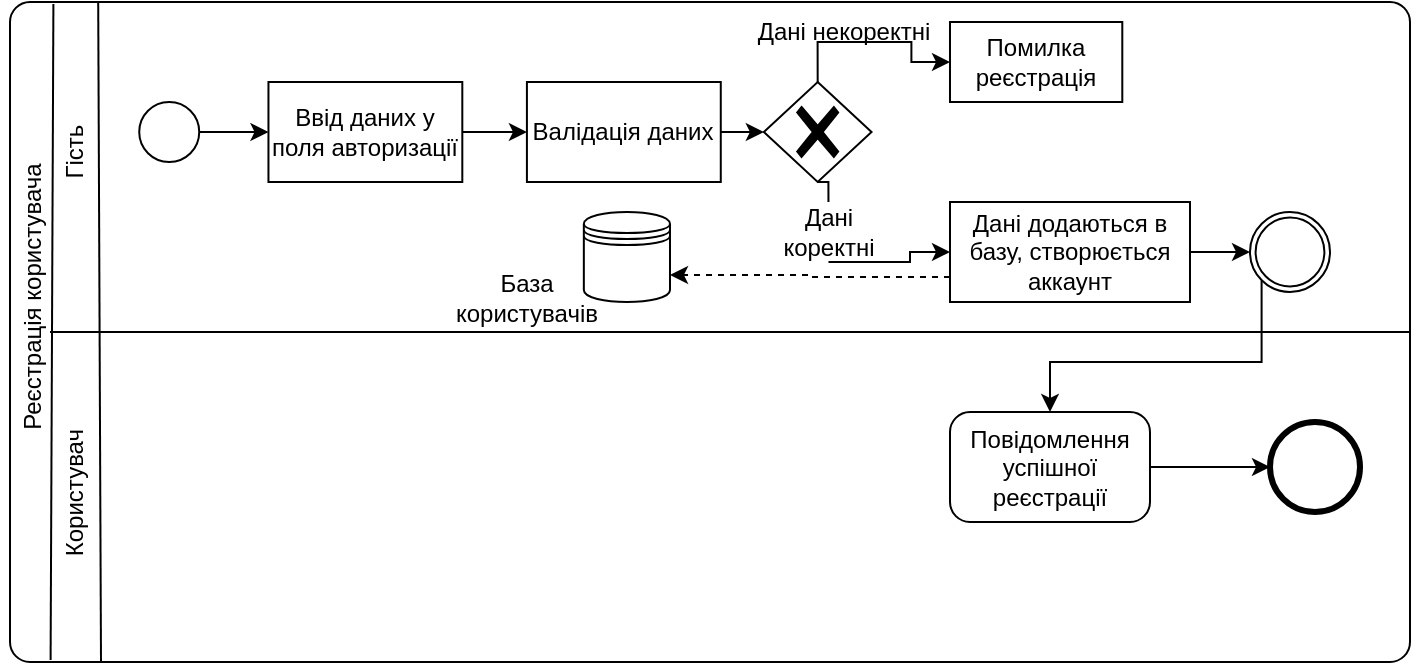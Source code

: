 <mxfile version="22.1.11" type="device" pages="3">
  <diagram name="Page-1" id="S56WxGhiGdIUGCQcNp3Z">
    <mxGraphModel dx="774" dy="804" grid="1" gridSize="10" guides="1" tooltips="1" connect="1" arrows="1" fold="1" page="1" pageScale="1" pageWidth="827" pageHeight="1169" math="0" shadow="0">
      <root>
        <mxCell id="0" />
        <mxCell id="1" parent="0" />
        <mxCell id="W1zQzKaQB57yyZmJHlVI-1" value="" style="points=[[0.25,0,0],[0.5,0,0],[0.75,0,0],[1,0.25,0],[1,0.5,0],[1,0.75,0],[0.75,1,0],[0.5,1,0],[0.25,1,0],[0,0.75,0],[0,0.5,0],[0,0.25,0]];shape=mxgraph.bpmn.task;whiteSpace=wrap;rectStyle=rounded;size=10;html=1;container=1;expand=0;collapsible=0;taskMarker=abstract;" vertex="1" parent="1">
          <mxGeometry x="50" y="70" width="700" height="330" as="geometry" />
        </mxCell>
        <mxCell id="W1zQzKaQB57yyZmJHlVI-5" value="Гість" style="text;html=1;strokeColor=none;fillColor=none;align=center;verticalAlign=middle;whiteSpace=wrap;rounded=0;rotation=-90;" vertex="1" parent="W1zQzKaQB57yyZmJHlVI-1">
          <mxGeometry y="60" width="64.615" height="30" as="geometry" />
        </mxCell>
        <mxCell id="W1zQzKaQB57yyZmJHlVI-6" value="Реєстрація користувача" style="text;html=1;strokeColor=none;fillColor=none;align=center;verticalAlign=middle;whiteSpace=wrap;rounded=0;rotation=-90;" vertex="1" parent="W1zQzKaQB57yyZmJHlVI-1">
          <mxGeometry x="-121.154" y="132.5" width="263.846" height="30" as="geometry" />
        </mxCell>
        <mxCell id="W1zQzKaQB57yyZmJHlVI-7" value="Користувач" style="text;html=1;strokeColor=none;fillColor=none;align=center;verticalAlign=middle;whiteSpace=wrap;rounded=0;rotation=-90;" vertex="1" parent="W1zQzKaQB57yyZmJHlVI-1">
          <mxGeometry x="-10.769" y="230" width="86.154" height="30" as="geometry" />
        </mxCell>
        <mxCell id="W1zQzKaQB57yyZmJHlVI-8" value="" style="points=[[0.145,0.145,0],[0.5,0,0],[0.855,0.145,0],[1,0.5,0],[0.855,0.855,0],[0.5,1,0],[0.145,0.855,0],[0,0.5,0]];shape=mxgraph.bpmn.event;html=1;verticalLabelPosition=bottom;labelBackgroundColor=#ffffff;verticalAlign=top;align=center;perimeter=ellipsePerimeter;outlineConnect=0;aspect=fixed;outline=standard;symbol=general;" vertex="1" parent="W1zQzKaQB57yyZmJHlVI-1">
          <mxGeometry x="64.615" y="50" width="30" height="30" as="geometry" />
        </mxCell>
        <mxCell id="W1zQzKaQB57yyZmJHlVI-12" style="edgeStyle=orthogonalEdgeStyle;rounded=0;orthogonalLoop=1;jettySize=auto;html=1;exitX=1;exitY=0.5;exitDx=0;exitDy=0;entryX=0;entryY=0.5;entryDx=0;entryDy=0;" edge="1" parent="W1zQzKaQB57yyZmJHlVI-1" source="W1zQzKaQB57yyZmJHlVI-9" target="W1zQzKaQB57yyZmJHlVI-11">
          <mxGeometry relative="1" as="geometry" />
        </mxCell>
        <mxCell id="W1zQzKaQB57yyZmJHlVI-9" value="Ввід даних у поля авторизації" style="rounded=0;whiteSpace=wrap;html=1;" vertex="1" parent="W1zQzKaQB57yyZmJHlVI-1">
          <mxGeometry x="129.231" y="40" width="96.923" height="50" as="geometry" />
        </mxCell>
        <mxCell id="W1zQzKaQB57yyZmJHlVI-10" value="" style="endArrow=classic;html=1;rounded=0;exitX=1;exitY=0.5;exitDx=0;exitDy=0;exitPerimeter=0;entryX=0;entryY=0.5;entryDx=0;entryDy=0;" edge="1" parent="W1zQzKaQB57yyZmJHlVI-1" source="W1zQzKaQB57yyZmJHlVI-8" target="W1zQzKaQB57yyZmJHlVI-9">
          <mxGeometry width="50" height="50" relative="1" as="geometry">
            <mxPoint x="333.846" y="250" as="sourcePoint" />
            <mxPoint x="387.692" y="200" as="targetPoint" />
          </mxGeometry>
        </mxCell>
        <mxCell id="W1zQzKaQB57yyZmJHlVI-11" value="Валідація даних" style="rounded=0;whiteSpace=wrap;html=1;" vertex="1" parent="W1zQzKaQB57yyZmJHlVI-1">
          <mxGeometry x="258.462" y="40" width="96.923" height="50" as="geometry" />
        </mxCell>
        <mxCell id="W1zQzKaQB57yyZmJHlVI-16" style="edgeStyle=orthogonalEdgeStyle;rounded=0;orthogonalLoop=1;jettySize=auto;html=1;exitX=0.5;exitY=0;exitDx=0;exitDy=0;exitPerimeter=0;entryX=0;entryY=0.5;entryDx=0;entryDy=0;" edge="1" parent="W1zQzKaQB57yyZmJHlVI-1" source="W1zQzKaQB57yyZmJHlVI-13" target="W1zQzKaQB57yyZmJHlVI-15">
          <mxGeometry relative="1" as="geometry" />
        </mxCell>
        <mxCell id="W1zQzKaQB57yyZmJHlVI-23" style="edgeStyle=orthogonalEdgeStyle;rounded=0;orthogonalLoop=1;jettySize=auto;html=1;exitX=0.5;exitY=1;exitDx=0;exitDy=0;exitPerimeter=0;entryX=0.5;entryY=0;entryDx=0;entryDy=0;endArrow=none;endFill=0;" edge="1" parent="W1zQzKaQB57yyZmJHlVI-1" source="W1zQzKaQB57yyZmJHlVI-13" target="W1zQzKaQB57yyZmJHlVI-20">
          <mxGeometry relative="1" as="geometry" />
        </mxCell>
        <mxCell id="W1zQzKaQB57yyZmJHlVI-13" value="" style="points=[[0.25,0.25,0],[0.5,0,0],[0.75,0.25,0],[1,0.5,0],[0.75,0.75,0],[0.5,1,0],[0.25,0.75,0],[0,0.5,0]];shape=mxgraph.bpmn.gateway2;html=1;verticalLabelPosition=bottom;labelBackgroundColor=#ffffff;verticalAlign=top;align=center;perimeter=rhombusPerimeter;outlineConnect=0;outline=none;symbol=none;gwType=exclusive;" vertex="1" parent="W1zQzKaQB57yyZmJHlVI-1">
          <mxGeometry x="376.923" y="40" width="53.846" height="50" as="geometry" />
        </mxCell>
        <mxCell id="W1zQzKaQB57yyZmJHlVI-14" style="edgeStyle=orthogonalEdgeStyle;rounded=0;orthogonalLoop=1;jettySize=auto;html=1;exitX=1;exitY=0.5;exitDx=0;exitDy=0;entryX=0;entryY=0.5;entryDx=0;entryDy=0;entryPerimeter=0;" edge="1" parent="W1zQzKaQB57yyZmJHlVI-1" source="W1zQzKaQB57yyZmJHlVI-11" target="W1zQzKaQB57yyZmJHlVI-13">
          <mxGeometry relative="1" as="geometry" />
        </mxCell>
        <mxCell id="W1zQzKaQB57yyZmJHlVI-15" value="Помилка реєстрація" style="rounded=0;whiteSpace=wrap;html=1;" vertex="1" parent="W1zQzKaQB57yyZmJHlVI-1">
          <mxGeometry x="469.995" y="10" width="86.154" height="40" as="geometry" />
        </mxCell>
        <mxCell id="W1zQzKaQB57yyZmJHlVI-33" style="edgeStyle=orthogonalEdgeStyle;rounded=0;orthogonalLoop=1;jettySize=auto;html=1;exitX=0;exitY=0.75;exitDx=0;exitDy=0;entryX=1;entryY=0.7;entryDx=0;entryDy=0;dashed=1;" edge="1" parent="W1zQzKaQB57yyZmJHlVI-1" source="W1zQzKaQB57yyZmJHlVI-17" target="W1zQzKaQB57yyZmJHlVI-31">
          <mxGeometry relative="1" as="geometry" />
        </mxCell>
        <mxCell id="W1zQzKaQB57yyZmJHlVI-17" value="Дані додаються в базу, створюється аккаунт" style="rounded=0;whiteSpace=wrap;html=1;" vertex="1" parent="W1zQzKaQB57yyZmJHlVI-1">
          <mxGeometry x="470" y="100" width="120" height="50" as="geometry" />
        </mxCell>
        <mxCell id="W1zQzKaQB57yyZmJHlVI-18" value="Дані некоректні" style="text;html=1;strokeColor=none;fillColor=none;align=center;verticalAlign=middle;whiteSpace=wrap;rounded=0;" vertex="1" parent="W1zQzKaQB57yyZmJHlVI-1">
          <mxGeometry x="344.615" width="144.308" height="30" as="geometry" />
        </mxCell>
        <mxCell id="W1zQzKaQB57yyZmJHlVI-20" value="Дані коректні" style="text;html=1;strokeColor=none;fillColor=none;align=center;verticalAlign=middle;whiteSpace=wrap;rounded=0;" vertex="1" parent="W1zQzKaQB57yyZmJHlVI-1">
          <mxGeometry x="376.923" y="100" width="64.615" height="30" as="geometry" />
        </mxCell>
        <mxCell id="W1zQzKaQB57yyZmJHlVI-19" style="edgeStyle=orthogonalEdgeStyle;rounded=0;orthogonalLoop=1;jettySize=auto;html=1;exitX=0.5;exitY=1;exitDx=0;exitDy=0;exitPerimeter=0;entryX=0;entryY=0.5;entryDx=0;entryDy=0;" edge="1" parent="W1zQzKaQB57yyZmJHlVI-1" source="W1zQzKaQB57yyZmJHlVI-20" target="W1zQzKaQB57yyZmJHlVI-17">
          <mxGeometry relative="1" as="geometry">
            <Array as="points">
              <mxPoint x="450" y="130" />
              <mxPoint x="450" y="125" />
            </Array>
          </mxGeometry>
        </mxCell>
        <mxCell id="W1zQzKaQB57yyZmJHlVI-28" style="edgeStyle=orthogonalEdgeStyle;rounded=0;orthogonalLoop=1;jettySize=auto;html=1;exitX=0.145;exitY=0.855;exitDx=0;exitDy=0;exitPerimeter=0;" edge="1" parent="W1zQzKaQB57yyZmJHlVI-1" source="W1zQzKaQB57yyZmJHlVI-25" target="W1zQzKaQB57yyZmJHlVI-27">
          <mxGeometry relative="1" as="geometry">
            <Array as="points">
              <mxPoint x="626" y="180" />
              <mxPoint x="520" y="180" />
            </Array>
          </mxGeometry>
        </mxCell>
        <mxCell id="W1zQzKaQB57yyZmJHlVI-25" value="" style="points=[[0.145,0.145,0],[0.5,0,0],[0.855,0.145,0],[1,0.5,0],[0.855,0.855,0],[0.5,1,0],[0.145,0.855,0],[0,0.5,0]];shape=mxgraph.bpmn.event;html=1;verticalLabelPosition=bottom;labelBackgroundColor=#ffffff;verticalAlign=top;align=center;perimeter=ellipsePerimeter;outlineConnect=0;aspect=fixed;outline=throwing;symbol=general;" vertex="1" parent="W1zQzKaQB57yyZmJHlVI-1">
          <mxGeometry x="620" y="105" width="40" height="40" as="geometry" />
        </mxCell>
        <mxCell id="W1zQzKaQB57yyZmJHlVI-26" style="edgeStyle=orthogonalEdgeStyle;rounded=0;orthogonalLoop=1;jettySize=auto;html=1;exitX=1;exitY=0.5;exitDx=0;exitDy=0;entryX=0;entryY=0.5;entryDx=0;entryDy=0;entryPerimeter=0;" edge="1" parent="W1zQzKaQB57yyZmJHlVI-1" source="W1zQzKaQB57yyZmJHlVI-17" target="W1zQzKaQB57yyZmJHlVI-25">
          <mxGeometry relative="1" as="geometry" />
        </mxCell>
        <mxCell id="W1zQzKaQB57yyZmJHlVI-27" value="Повідомлення успішної реєстрації" style="points=[[0.25,0,0],[0.5,0,0],[0.75,0,0],[1,0.25,0],[1,0.5,0],[1,0.75,0],[0.75,1,0],[0.5,1,0],[0.25,1,0],[0,0.75,0],[0,0.5,0],[0,0.25,0]];shape=mxgraph.bpmn.task;whiteSpace=wrap;rectStyle=rounded;size=10;html=1;container=1;expand=0;collapsible=0;taskMarker=abstract;" vertex="1" parent="W1zQzKaQB57yyZmJHlVI-1">
          <mxGeometry x="470" y="205" width="100" height="55" as="geometry" />
        </mxCell>
        <mxCell id="W1zQzKaQB57yyZmJHlVI-29" value="" style="points=[[0.145,0.145,0],[0.5,0,0],[0.855,0.145,0],[1,0.5,0],[0.855,0.855,0],[0.5,1,0],[0.145,0.855,0],[0,0.5,0]];shape=mxgraph.bpmn.event;html=1;verticalLabelPosition=bottom;labelBackgroundColor=#ffffff;verticalAlign=top;align=center;perimeter=ellipsePerimeter;outlineConnect=0;aspect=fixed;outline=end;symbol=terminate2;" vertex="1" parent="W1zQzKaQB57yyZmJHlVI-1">
          <mxGeometry x="630" y="210" width="45" height="45" as="geometry" />
        </mxCell>
        <mxCell id="W1zQzKaQB57yyZmJHlVI-30" style="edgeStyle=orthogonalEdgeStyle;rounded=0;orthogonalLoop=1;jettySize=auto;html=1;exitX=1;exitY=0.5;exitDx=0;exitDy=0;exitPerimeter=0;entryX=0;entryY=0.5;entryDx=0;entryDy=0;entryPerimeter=0;" edge="1" parent="W1zQzKaQB57yyZmJHlVI-1" source="W1zQzKaQB57yyZmJHlVI-27" target="W1zQzKaQB57yyZmJHlVI-29">
          <mxGeometry relative="1" as="geometry" />
        </mxCell>
        <mxCell id="W1zQzKaQB57yyZmJHlVI-31" value="" style="shape=datastore;whiteSpace=wrap;html=1;" vertex="1" parent="W1zQzKaQB57yyZmJHlVI-1">
          <mxGeometry x="286.92" y="105" width="43.08" height="45" as="geometry" />
        </mxCell>
        <mxCell id="W1zQzKaQB57yyZmJHlVI-32" value="База користувачів" style="text;html=1;strokeColor=none;fillColor=none;align=center;verticalAlign=middle;whiteSpace=wrap;rounded=0;" vertex="1" parent="W1zQzKaQB57yyZmJHlVI-1">
          <mxGeometry x="220" y="132.5" width="76.92" height="30" as="geometry" />
        </mxCell>
        <mxCell id="W1zQzKaQB57yyZmJHlVI-2" value="" style="endArrow=none;html=1;rounded=0;entryX=1;entryY=0.5;entryDx=0;entryDy=0;entryPerimeter=0;" edge="1" parent="1" target="W1zQzKaQB57yyZmJHlVI-1">
          <mxGeometry width="50" height="50" relative="1" as="geometry">
            <mxPoint x="70" y="235" as="sourcePoint" />
            <mxPoint x="410" y="270" as="targetPoint" />
          </mxGeometry>
        </mxCell>
        <mxCell id="W1zQzKaQB57yyZmJHlVI-4" value="" style="endArrow=none;html=1;rounded=0;exitX=0.063;exitY=0;exitDx=0;exitDy=0;exitPerimeter=0;entryX=0.065;entryY=1;entryDx=0;entryDy=0;entryPerimeter=0;" edge="1" parent="1" source="W1zQzKaQB57yyZmJHlVI-1" target="W1zQzKaQB57yyZmJHlVI-1">
          <mxGeometry width="50" height="50" relative="1" as="geometry">
            <mxPoint x="360" y="320" as="sourcePoint" />
            <mxPoint x="410" y="270" as="targetPoint" />
          </mxGeometry>
        </mxCell>
        <mxCell id="W1zQzKaQB57yyZmJHlVI-34" value="" style="endArrow=none;html=1;rounded=0;exitX=0.029;exitY=0.997;exitDx=0;exitDy=0;exitPerimeter=0;entryX=0.031;entryY=0.003;entryDx=0;entryDy=0;entryPerimeter=0;" edge="1" parent="1" source="W1zQzKaQB57yyZmJHlVI-1" target="W1zQzKaQB57yyZmJHlVI-1">
          <mxGeometry width="50" height="50" relative="1" as="geometry">
            <mxPoint x="340" y="340" as="sourcePoint" />
            <mxPoint x="390" y="290" as="targetPoint" />
          </mxGeometry>
        </mxCell>
      </root>
    </mxGraphModel>
  </diagram>
  <diagram id="dgbuAEsoEKH2hkfwtnLd" name="Page-2">
    <mxGraphModel dx="924" dy="804" grid="1" gridSize="10" guides="1" tooltips="1" connect="1" arrows="1" fold="1" page="1" pageScale="1" pageWidth="827" pageHeight="1169" math="0" shadow="0">
      <root>
        <mxCell id="0" />
        <mxCell id="1" parent="0" />
        <mxCell id="MctpSn9FnkovtqA4py7u-1" value="" style="points=[[0.25,0,0],[0.5,0,0],[0.75,0,0],[1,0.25,0],[1,0.5,0],[1,0.75,0],[0.75,1,0],[0.5,1,0],[0.25,1,0],[0,0.75,0],[0,0.5,0],[0,0.25,0]];shape=mxgraph.bpmn.task;whiteSpace=wrap;rectStyle=rounded;size=10;html=1;container=1;expand=0;collapsible=0;taskMarker=abstract;" vertex="1" parent="1">
          <mxGeometry x="40" y="70" width="880" height="330" as="geometry" />
        </mxCell>
        <mxCell id="MctpSn9FnkovtqA4py7u-2" value="Гість" style="text;html=1;strokeColor=none;fillColor=none;align=center;verticalAlign=middle;whiteSpace=wrap;rounded=0;rotation=-90;" vertex="1" parent="MctpSn9FnkovtqA4py7u-1">
          <mxGeometry y="60" width="81.231" height="30" as="geometry" />
        </mxCell>
        <mxCell id="MctpSn9FnkovtqA4py7u-3" value="Авторизація користувача" style="text;html=1;strokeColor=none;fillColor=none;align=center;verticalAlign=middle;whiteSpace=wrap;rounded=0;rotation=-90;" vertex="1" parent="MctpSn9FnkovtqA4py7u-1">
          <mxGeometry x="-152.308" y="132.5" width="331.692" height="30" as="geometry" />
        </mxCell>
        <mxCell id="MctpSn9FnkovtqA4py7u-4" value="Користувач" style="text;html=1;strokeColor=none;fillColor=none;align=center;verticalAlign=middle;whiteSpace=wrap;rounded=0;rotation=-90;" vertex="1" parent="MctpSn9FnkovtqA4py7u-1">
          <mxGeometry x="-13.538" y="230" width="108.308" height="30" as="geometry" />
        </mxCell>
        <mxCell id="MctpSn9FnkovtqA4py7u-5" value="" style="points=[[0.145,0.145,0],[0.5,0,0],[0.855,0.145,0],[1,0.5,0],[0.855,0.855,0],[0.5,1,0],[0.145,0.855,0],[0,0.5,0]];shape=mxgraph.bpmn.event;html=1;verticalLabelPosition=bottom;labelBackgroundColor=#ffffff;verticalAlign=top;align=center;perimeter=ellipsePerimeter;outlineConnect=0;aspect=fixed;outline=standard;symbol=general;" vertex="1" parent="MctpSn9FnkovtqA4py7u-1">
          <mxGeometry x="81.231" y="50" width="30" height="30" as="geometry" />
        </mxCell>
        <mxCell id="MctpSn9FnkovtqA4py7u-6" style="edgeStyle=orthogonalEdgeStyle;rounded=0;orthogonalLoop=1;jettySize=auto;html=1;exitX=1;exitY=0.5;exitDx=0;exitDy=0;entryX=0;entryY=0.5;entryDx=0;entryDy=0;" edge="1" parent="MctpSn9FnkovtqA4py7u-1" source="MctpSn9FnkovtqA4py7u-7" target="MctpSn9FnkovtqA4py7u-9">
          <mxGeometry relative="1" as="geometry" />
        </mxCell>
        <mxCell id="MctpSn9FnkovtqA4py7u-7" value="Ввід даних у поля авторизації" style="rounded=0;whiteSpace=wrap;html=1;" vertex="1" parent="MctpSn9FnkovtqA4py7u-1">
          <mxGeometry x="150.858" y="40" width="121.846" height="50" as="geometry" />
        </mxCell>
        <mxCell id="MctpSn9FnkovtqA4py7u-8" value="" style="endArrow=classic;html=1;rounded=0;exitX=1;exitY=0.5;exitDx=0;exitDy=0;exitPerimeter=0;entryX=0;entryY=0.5;entryDx=0;entryDy=0;" edge="1" parent="MctpSn9FnkovtqA4py7u-1" source="MctpSn9FnkovtqA4py7u-5" target="MctpSn9FnkovtqA4py7u-7">
          <mxGeometry width="50" height="50" relative="1" as="geometry">
            <mxPoint x="419.692" y="250" as="sourcePoint" />
            <mxPoint x="487.385" y="200" as="targetPoint" />
          </mxGeometry>
        </mxCell>
        <mxCell id="MctpSn9FnkovtqA4py7u-32" style="edgeStyle=orthogonalEdgeStyle;rounded=0;orthogonalLoop=1;jettySize=auto;html=1;exitX=0.5;exitY=1;exitDx=0;exitDy=0;entryX=1;entryY=0.5;entryDx=0;entryDy=0;dashed=1;" edge="1" parent="MctpSn9FnkovtqA4py7u-1" source="MctpSn9FnkovtqA4py7u-9" target="MctpSn9FnkovtqA4py7u-26">
          <mxGeometry relative="1" as="geometry" />
        </mxCell>
        <mxCell id="MctpSn9FnkovtqA4py7u-9" value="Валідація даних.&lt;br&gt;Перевірка наявності аккаунта" style="rounded=0;whiteSpace=wrap;html=1;" vertex="1" parent="MctpSn9FnkovtqA4py7u-1">
          <mxGeometry x="294.951" y="40" width="145.049" height="50" as="geometry" />
        </mxCell>
        <mxCell id="MctpSn9FnkovtqA4py7u-10" style="edgeStyle=orthogonalEdgeStyle;rounded=0;orthogonalLoop=1;jettySize=auto;html=1;exitX=0.5;exitY=0;exitDx=0;exitDy=0;exitPerimeter=0;entryX=0;entryY=0.5;entryDx=0;entryDy=0;" edge="1" parent="MctpSn9FnkovtqA4py7u-1" source="MctpSn9FnkovtqA4py7u-12" target="MctpSn9FnkovtqA4py7u-14">
          <mxGeometry relative="1" as="geometry" />
        </mxCell>
        <mxCell id="MctpSn9FnkovtqA4py7u-12" value="" style="points=[[0.25,0.25,0],[0.5,0,0],[0.75,0.25,0],[1,0.5,0],[0.75,0.75,0],[0.5,1,0],[0.25,0.75,0],[0,0.5,0]];shape=mxgraph.bpmn.gateway2;html=1;verticalLabelPosition=bottom;labelBackgroundColor=#ffffff;verticalAlign=top;align=center;perimeter=rhombusPerimeter;outlineConnect=0;outline=none;symbol=none;gwType=exclusive;" vertex="1" parent="MctpSn9FnkovtqA4py7u-1">
          <mxGeometry x="473.846" y="40" width="67.692" height="50" as="geometry" />
        </mxCell>
        <mxCell id="MctpSn9FnkovtqA4py7u-13" style="edgeStyle=orthogonalEdgeStyle;rounded=0;orthogonalLoop=1;jettySize=auto;html=1;exitX=1;exitY=0.5;exitDx=0;exitDy=0;entryX=0;entryY=0.5;entryDx=0;entryDy=0;entryPerimeter=0;" edge="1" parent="MctpSn9FnkovtqA4py7u-1" source="MctpSn9FnkovtqA4py7u-9" target="MctpSn9FnkovtqA4py7u-12">
          <mxGeometry relative="1" as="geometry" />
        </mxCell>
        <mxCell id="MctpSn9FnkovtqA4py7u-14" value="Помилка авторизації" style="rounded=0;whiteSpace=wrap;html=1;" vertex="1" parent="MctpSn9FnkovtqA4py7u-1">
          <mxGeometry x="590.854" y="10" width="108.308" height="40" as="geometry" />
        </mxCell>
        <mxCell id="MctpSn9FnkovtqA4py7u-17" value="Дані некоректні" style="text;html=1;strokeColor=none;fillColor=none;align=center;verticalAlign=middle;whiteSpace=wrap;rounded=0;" vertex="1" parent="MctpSn9FnkovtqA4py7u-1">
          <mxGeometry x="433.231" width="181.415" height="30" as="geometry" />
        </mxCell>
        <mxCell id="MctpSn9FnkovtqA4py7u-46" style="edgeStyle=orthogonalEdgeStyle;rounded=0;orthogonalLoop=1;jettySize=auto;html=1;exitX=0.5;exitY=1;exitDx=0;exitDy=0;exitPerimeter=0;entryX=0.5;entryY=0;entryDx=0;entryDy=0;" edge="1" parent="MctpSn9FnkovtqA4py7u-1" source="MctpSn9FnkovtqA4py7u-21" target="MctpSn9FnkovtqA4py7u-34">
          <mxGeometry relative="1" as="geometry">
            <Array as="points">
              <mxPoint x="858.537" y="210" />
              <mxPoint x="664.293" y="210" />
            </Array>
          </mxGeometry>
        </mxCell>
        <mxCell id="MctpSn9FnkovtqA4py7u-21" value="" style="points=[[0.145,0.145,0],[0.5,0,0],[0.855,0.145,0],[1,0.5,0],[0.855,0.855,0],[0.5,1,0],[0.145,0.855,0],[0,0.5,0]];shape=mxgraph.bpmn.event;html=1;verticalLabelPosition=bottom;labelBackgroundColor=#ffffff;verticalAlign=top;align=center;perimeter=ellipsePerimeter;outlineConnect=0;aspect=fixed;outline=throwing;symbol=general;" vertex="1" parent="MctpSn9FnkovtqA4py7u-1">
          <mxGeometry x="837.076" y="20" width="40" height="40" as="geometry" />
        </mxCell>
        <mxCell id="MctpSn9FnkovtqA4py7u-24" value="" style="points=[[0.145,0.145,0],[0.5,0,0],[0.855,0.145,0],[1,0.5,0],[0.855,0.855,0],[0.5,1,0],[0.145,0.855,0],[0,0.5,0]];shape=mxgraph.bpmn.event;html=1;verticalLabelPosition=bottom;labelBackgroundColor=#ffffff;verticalAlign=top;align=center;perimeter=ellipsePerimeter;outlineConnect=0;aspect=fixed;outline=end;symbol=terminate2;" vertex="1" parent="MctpSn9FnkovtqA4py7u-1">
          <mxGeometry x="804.878" y="230" width="45" height="45" as="geometry" />
        </mxCell>
        <mxCell id="MctpSn9FnkovtqA4py7u-25" style="edgeStyle=orthogonalEdgeStyle;rounded=0;orthogonalLoop=1;jettySize=auto;html=1;exitX=1;exitY=0.5;exitDx=0;exitDy=0;exitPerimeter=0;entryX=0;entryY=0.5;entryDx=0;entryDy=0;entryPerimeter=0;" edge="1" parent="MctpSn9FnkovtqA4py7u-1" target="MctpSn9FnkovtqA4py7u-24">
          <mxGeometry relative="1" as="geometry">
            <mxPoint x="716.571" y="232.5" as="sourcePoint" />
          </mxGeometry>
        </mxCell>
        <mxCell id="MctpSn9FnkovtqA4py7u-26" value="" style="shape=datastore;whiteSpace=wrap;html=1;" vertex="1" parent="MctpSn9FnkovtqA4py7u-1">
          <mxGeometry x="264" y="105" width="54.158" height="45" as="geometry" />
        </mxCell>
        <mxCell id="MctpSn9FnkovtqA4py7u-27" value="База користувачів" style="text;html=1;strokeColor=none;fillColor=none;align=center;verticalAlign=middle;whiteSpace=wrap;rounded=0;" vertex="1" parent="MctpSn9FnkovtqA4py7u-1">
          <mxGeometry x="188.571" y="130" width="96.699" height="30" as="geometry" />
        </mxCell>
        <mxCell id="MctpSn9FnkovtqA4py7u-31" value="Користувач перейшов на сторінку авторизації" style="text;html=1;strokeColor=none;fillColor=none;align=center;verticalAlign=middle;whiteSpace=wrap;rounded=0;" vertex="1" parent="MctpSn9FnkovtqA4py7u-1">
          <mxGeometry x="50.86" y="90" width="100" height="50" as="geometry" />
        </mxCell>
        <mxCell id="MctpSn9FnkovtqA4py7u-55" style="edgeStyle=orthogonalEdgeStyle;rounded=0;orthogonalLoop=1;jettySize=auto;html=1;exitX=1;exitY=0.5;exitDx=0;exitDy=0;exitPerimeter=0;entryX=0;entryY=0.5;entryDx=0;entryDy=0;" edge="1" parent="MctpSn9FnkovtqA4py7u-1" source="MctpSn9FnkovtqA4py7u-33" target="MctpSn9FnkovtqA4py7u-35">
          <mxGeometry relative="1" as="geometry" />
        </mxCell>
        <mxCell id="MctpSn9FnkovtqA4py7u-33" value="" style="points=[[0.25,0.25,0],[0.5,0,0],[0.75,0.25,0],[1,0.5,0],[0.75,0.75,0],[0.5,1,0],[0.25,0.75,0],[0,0.5,0]];shape=mxgraph.bpmn.gateway2;html=1;verticalLabelPosition=bottom;labelBackgroundColor=#ffffff;verticalAlign=top;align=center;perimeter=rhombusPerimeter;outlineConnect=0;outline=none;symbol=none;gwType=exclusive;" vertex="1" parent="MctpSn9FnkovtqA4py7u-1">
          <mxGeometry x="553.147" y="105" width="67.692" height="50" as="geometry" />
        </mxCell>
        <mxCell id="MctpSn9FnkovtqA4py7u-34" value="Повідомлення успішної авторизації" style="rounded=0;whiteSpace=wrap;html=1;" vertex="1" parent="MctpSn9FnkovtqA4py7u-1">
          <mxGeometry x="600.977" y="230" width="125.714" height="57.5" as="geometry" />
        </mxCell>
        <mxCell id="MctpSn9FnkovtqA4py7u-35" value="Помилка авторизації" style="rounded=0;whiteSpace=wrap;html=1;" vertex="1" parent="MctpSn9FnkovtqA4py7u-1">
          <mxGeometry x="711.71" y="108.44" width="93.17" height="46.56" as="geometry" />
        </mxCell>
        <mxCell id="MctpSn9FnkovtqA4py7u-48" style="edgeStyle=orthogonalEdgeStyle;rounded=0;orthogonalLoop=1;jettySize=auto;html=1;exitX=0.5;exitY=0;exitDx=0;exitDy=0;exitPerimeter=0;entryX=0.5;entryY=0;entryDx=0;entryDy=0;entryPerimeter=0;" edge="1" parent="MctpSn9FnkovtqA4py7u-1" source="MctpSn9FnkovtqA4py7u-33" target="MctpSn9FnkovtqA4py7u-21">
          <mxGeometry relative="1" as="geometry">
            <Array as="points">
              <mxPoint x="587" y="60" />
              <mxPoint x="730" y="60" />
              <mxPoint x="730" y="10" />
              <mxPoint x="857" y="10" />
            </Array>
          </mxGeometry>
        </mxCell>
        <mxCell id="MctpSn9FnkovtqA4py7u-37" value="Аккаунту не існує" style="text;html=1;strokeColor=none;fillColor=none;align=center;verticalAlign=middle;whiteSpace=wrap;rounded=0;" vertex="1" parent="MctpSn9FnkovtqA4py7u-1">
          <mxGeometry x="626.117" y="100" width="75.429" height="30" as="geometry" />
        </mxCell>
        <mxCell id="MctpSn9FnkovtqA4py7u-41" value="Аккаунт існує" style="text;html=1;strokeColor=none;fillColor=none;align=center;verticalAlign=middle;whiteSpace=wrap;rounded=0;" vertex="1" parent="MctpSn9FnkovtqA4py7u-1">
          <mxGeometry x="736.733" y="10" width="113.143" height="30" as="geometry" />
        </mxCell>
        <mxCell id="MctpSn9FnkovtqA4py7u-53" style="edgeStyle=orthogonalEdgeStyle;rounded=0;orthogonalLoop=1;jettySize=auto;html=1;exitX=0.5;exitY=1;exitDx=0;exitDy=0;exitPerimeter=0;entryX=0;entryY=0.5;entryDx=0;entryDy=0;entryPerimeter=0;" edge="1" parent="MctpSn9FnkovtqA4py7u-1" source="MctpSn9FnkovtqA4py7u-12" target="MctpSn9FnkovtqA4py7u-33">
          <mxGeometry relative="1" as="geometry" />
        </mxCell>
        <mxCell id="MctpSn9FnkovtqA4py7u-54" value="Дані коректні" style="text;html=1;strokeColor=none;fillColor=none;align=center;verticalAlign=middle;whiteSpace=wrap;rounded=0;" vertex="1" parent="MctpSn9FnkovtqA4py7u-1">
          <mxGeometry x="450.98" y="125" width="90.56" height="30" as="geometry" />
        </mxCell>
        <mxCell id="MctpSn9FnkovtqA4py7u-28" value="" style="endArrow=none;html=1;rounded=0;entryX=1;entryY=0.5;entryDx=0;entryDy=0;entryPerimeter=0;" edge="1" parent="1" target="MctpSn9FnkovtqA4py7u-1">
          <mxGeometry width="50" height="50" relative="1" as="geometry">
            <mxPoint x="70" y="235" as="sourcePoint" />
            <mxPoint x="410" y="270" as="targetPoint" />
          </mxGeometry>
        </mxCell>
        <mxCell id="MctpSn9FnkovtqA4py7u-29" value="" style="endArrow=none;html=1;rounded=0;exitX=0.063;exitY=0;exitDx=0;exitDy=0;exitPerimeter=0;entryX=0.065;entryY=1;entryDx=0;entryDy=0;entryPerimeter=0;" edge="1" parent="1" source="MctpSn9FnkovtqA4py7u-1" target="MctpSn9FnkovtqA4py7u-1">
          <mxGeometry width="50" height="50" relative="1" as="geometry">
            <mxPoint x="360" y="320" as="sourcePoint" />
            <mxPoint x="410" y="270" as="targetPoint" />
          </mxGeometry>
        </mxCell>
        <mxCell id="MctpSn9FnkovtqA4py7u-30" value="" style="endArrow=none;html=1;rounded=0;exitX=0.029;exitY=0.997;exitDx=0;exitDy=0;exitPerimeter=0;entryX=0.031;entryY=0.003;entryDx=0;entryDy=0;entryPerimeter=0;" edge="1" parent="1" source="MctpSn9FnkovtqA4py7u-1" target="MctpSn9FnkovtqA4py7u-1">
          <mxGeometry width="50" height="50" relative="1" as="geometry">
            <mxPoint x="340" y="340" as="sourcePoint" />
            <mxPoint x="390" y="290" as="targetPoint" />
          </mxGeometry>
        </mxCell>
      </root>
    </mxGraphModel>
  </diagram>
  <diagram id="pCjb0htjhIdLJ4XtmaSY" name="Page-3">
    <mxGraphModel dx="1191" dy="804" grid="1" gridSize="10" guides="1" tooltips="1" connect="1" arrows="1" fold="1" page="1" pageScale="1" pageWidth="827" pageHeight="1169" math="0" shadow="0">
      <root>
        <mxCell id="0" />
        <mxCell id="1" parent="0" />
        <mxCell id="bQ0j3VtQzVUkTSR54sX6-1" value="" style="points=[[0.25,0,0],[0.5,0,0],[0.75,0,0],[1,0.25,0],[1,0.5,0],[1,0.75,0],[0.75,1,0],[0.5,1,0],[0.25,1,0],[0,0.75,0],[0,0.5,0],[0,0.25,0]];shape=mxgraph.bpmn.task;whiteSpace=wrap;rectStyle=rounded;size=10;html=1;container=1;expand=0;collapsible=0;taskMarker=abstract;" vertex="1" parent="1">
          <mxGeometry x="40" y="70" width="880" height="330" as="geometry" />
        </mxCell>
        <mxCell id="bQ0j3VtQzVUkTSR54sX6-2" value="User" style="text;html=1;strokeColor=none;fillColor=none;align=center;verticalAlign=middle;whiteSpace=wrap;rounded=0;rotation=-90;" vertex="1" parent="bQ0j3VtQzVUkTSR54sX6-1">
          <mxGeometry y="60" width="81.231" height="30" as="geometry" />
        </mxCell>
        <mxCell id="bQ0j3VtQzVUkTSR54sX6-3" value="Пошук публікацій" style="text;html=1;strokeColor=none;fillColor=none;align=center;verticalAlign=middle;whiteSpace=wrap;rounded=0;rotation=-90;" vertex="1" parent="bQ0j3VtQzVUkTSR54sX6-1">
          <mxGeometry x="-152.308" y="132.5" width="331.692" height="30" as="geometry" />
        </mxCell>
        <mxCell id="bQ0j3VtQzVUkTSR54sX6-4" value="Server" style="text;html=1;strokeColor=none;fillColor=none;align=center;verticalAlign=middle;whiteSpace=wrap;rounded=0;rotation=-90;" vertex="1" parent="bQ0j3VtQzVUkTSR54sX6-1">
          <mxGeometry x="-13.538" y="230" width="108.308" height="30" as="geometry" />
        </mxCell>
        <mxCell id="bQ0j3VtQzVUkTSR54sX6-5" value="" style="points=[[0.145,0.145,0],[0.5,0,0],[0.855,0.145,0],[1,0.5,0],[0.855,0.855,0],[0.5,1,0],[0.145,0.855,0],[0,0.5,0]];shape=mxgraph.bpmn.event;html=1;verticalLabelPosition=bottom;labelBackgroundColor=#ffffff;verticalAlign=top;align=center;perimeter=ellipsePerimeter;outlineConnect=0;aspect=fixed;outline=standard;symbol=general;" vertex="1" parent="bQ0j3VtQzVUkTSR54sX6-1">
          <mxGeometry x="81.231" y="80" width="30" height="30" as="geometry" />
        </mxCell>
        <mxCell id="bQ0j3VtQzVUkTSR54sX6-8" value="" style="endArrow=classic;html=1;rounded=0;exitX=1;exitY=0.5;exitDx=0;exitDy=0;exitPerimeter=0;entryX=0;entryY=0.5;entryDx=0;entryDy=0;" edge="1" parent="bQ0j3VtQzVUkTSR54sX6-1" source="bQ0j3VtQzVUkTSR54sX6-5" target="Iz7dqbDFL2SlUie7YpTG-1">
          <mxGeometry width="50" height="50" relative="1" as="geometry">
            <mxPoint x="419.692" y="250" as="sourcePoint" />
            <mxPoint x="150.858" y="65" as="targetPoint" />
          </mxGeometry>
        </mxCell>
        <mxCell id="bQ0j3VtQzVUkTSR54sX6-22" value="Користувач робить запит на публікації" style="text;html=1;strokeColor=none;fillColor=none;align=center;verticalAlign=middle;whiteSpace=wrap;rounded=0;" vertex="1" parent="bQ0j3VtQzVUkTSR54sX6-1">
          <mxGeometry x="60" y="112.5" width="100" height="50" as="geometry" />
        </mxCell>
        <mxCell id="Iz7dqbDFL2SlUie7YpTG-1" value="Зроблено запит на публікації" style="rounded=0;whiteSpace=wrap;html=1;" vertex="1" parent="bQ0j3VtQzVUkTSR54sX6-1">
          <mxGeometry x="160" y="70" width="80" height="50" as="geometry" />
        </mxCell>
        <mxCell id="Iz7dqbDFL2SlUie7YpTG-17" style="edgeStyle=orthogonalEdgeStyle;rounded=0;orthogonalLoop=1;jettySize=auto;html=1;exitX=0.5;exitY=0;exitDx=0;exitDy=0;exitPerimeter=0;entryX=0;entryY=0.5;entryDx=0;entryDy=0;" edge="1" parent="bQ0j3VtQzVUkTSR54sX6-1" source="Iz7dqbDFL2SlUie7YpTG-2" target="Iz7dqbDFL2SlUie7YpTG-4">
          <mxGeometry relative="1" as="geometry" />
        </mxCell>
        <mxCell id="Iz7dqbDFL2SlUie7YpTG-19" style="edgeStyle=orthogonalEdgeStyle;rounded=0;orthogonalLoop=1;jettySize=auto;html=1;exitX=1;exitY=0.5;exitDx=0;exitDy=0;exitPerimeter=0;" edge="1" parent="bQ0j3VtQzVUkTSR54sX6-1" source="Iz7dqbDFL2SlUie7YpTG-2" target="Iz7dqbDFL2SlUie7YpTG-16">
          <mxGeometry relative="1" as="geometry" />
        </mxCell>
        <mxCell id="Iz7dqbDFL2SlUie7YpTG-2" value="" style="points=[[0.25,0.25,0],[0.5,0,0],[0.75,0.25,0],[1,0.5,0],[0.75,0.75,0],[0.5,1,0],[0.25,0.75,0],[0,0.5,0]];shape=mxgraph.bpmn.gateway2;html=1;verticalLabelPosition=bottom;labelBackgroundColor=#ffffff;verticalAlign=top;align=center;perimeter=rhombusPerimeter;outlineConnect=0;outline=none;symbol=none;gwType=exclusive;" vertex="1" parent="bQ0j3VtQzVUkTSR54sX6-1">
          <mxGeometry x="270" y="70" width="50" height="50" as="geometry" />
        </mxCell>
        <mxCell id="Iz7dqbDFL2SlUie7YpTG-3" style="edgeStyle=orthogonalEdgeStyle;rounded=0;orthogonalLoop=1;jettySize=auto;html=1;exitX=1;exitY=0.5;exitDx=0;exitDy=0;entryX=0;entryY=0.5;entryDx=0;entryDy=0;entryPerimeter=0;" edge="1" parent="bQ0j3VtQzVUkTSR54sX6-1" source="Iz7dqbDFL2SlUie7YpTG-1" target="Iz7dqbDFL2SlUie7YpTG-2">
          <mxGeometry relative="1" as="geometry" />
        </mxCell>
        <mxCell id="Iz7dqbDFL2SlUie7YpTG-18" style="edgeStyle=orthogonalEdgeStyle;rounded=0;orthogonalLoop=1;jettySize=auto;html=1;exitX=1;exitY=0.5;exitDx=0;exitDy=0;" edge="1" parent="bQ0j3VtQzVUkTSR54sX6-1" source="Iz7dqbDFL2SlUie7YpTG-4" target="Iz7dqbDFL2SlUie7YpTG-16">
          <mxGeometry relative="1" as="geometry" />
        </mxCell>
        <mxCell id="Iz7dqbDFL2SlUie7YpTG-4" value="Ставляться стартові значення" style="rounded=0;whiteSpace=wrap;html=1;" vertex="1" parent="bQ0j3VtQzVUkTSR54sX6-1">
          <mxGeometry x="360" y="10" width="80" height="50" as="geometry" />
        </mxCell>
        <mxCell id="Iz7dqbDFL2SlUie7YpTG-21" style="edgeStyle=orthogonalEdgeStyle;rounded=0;orthogonalLoop=1;jettySize=auto;html=1;exitX=0.5;exitY=1;exitDx=0;exitDy=0;dashed=1;entryX=0.5;entryY=0;entryDx=0;entryDy=0;entryPerimeter=0;" edge="1" parent="bQ0j3VtQzVUkTSR54sX6-1" source="Iz7dqbDFL2SlUie7YpTG-16" target="Iz7dqbDFL2SlUie7YpTG-30">
          <mxGeometry relative="1" as="geometry">
            <mxPoint x="210" y="230" as="targetPoint" />
            <Array as="points">
              <mxPoint x="490" y="170" />
              <mxPoint x="180" y="170" />
            </Array>
          </mxGeometry>
        </mxCell>
        <mxCell id="Iz7dqbDFL2SlUie7YpTG-23" style="edgeStyle=orthogonalEdgeStyle;rounded=0;orthogonalLoop=1;jettySize=auto;html=1;exitX=1;exitY=0.5;exitDx=0;exitDy=0;entryX=0;entryY=0.5;entryDx=0;entryDy=0;" edge="1" parent="bQ0j3VtQzVUkTSR54sX6-1" source="Iz7dqbDFL2SlUie7YpTG-16" target="Iz7dqbDFL2SlUie7YpTG-22">
          <mxGeometry relative="1" as="geometry" />
        </mxCell>
        <mxCell id="Iz7dqbDFL2SlUie7YpTG-16" value="Створено запит" style="rounded=0;whiteSpace=wrap;html=1;" vertex="1" parent="bQ0j3VtQzVUkTSR54sX6-1">
          <mxGeometry x="450" y="82.5" width="80" height="50" as="geometry" />
        </mxCell>
        <mxCell id="Iz7dqbDFL2SlUie7YpTG-29" style="edgeStyle=orthogonalEdgeStyle;rounded=0;orthogonalLoop=1;jettySize=auto;html=1;exitX=1;exitY=0.5;exitDx=0;exitDy=0;" edge="1" parent="bQ0j3VtQzVUkTSR54sX6-1" source="Iz7dqbDFL2SlUie7YpTG-22" target="Iz7dqbDFL2SlUie7YpTG-28">
          <mxGeometry relative="1" as="geometry" />
        </mxCell>
        <mxCell id="Iz7dqbDFL2SlUie7YpTG-22" value="Отримано публікації" style="rounded=0;whiteSpace=wrap;html=1;" vertex="1" parent="bQ0j3VtQzVUkTSR54sX6-1">
          <mxGeometry x="707" y="82.5" width="80" height="50" as="geometry" />
        </mxCell>
        <mxCell id="Iz7dqbDFL2SlUie7YpTG-24" value="Ні" style="text;html=1;strokeColor=none;fillColor=none;align=center;verticalAlign=middle;whiteSpace=wrap;rounded=0;" vertex="1" parent="bQ0j3VtQzVUkTSR54sX6-1">
          <mxGeometry x="290" y="10" width="60" height="30" as="geometry" />
        </mxCell>
        <mxCell id="Iz7dqbDFL2SlUie7YpTG-25" value="Так" style="text;html=1;strokeColor=none;fillColor=none;align=center;verticalAlign=middle;whiteSpace=wrap;rounded=0;" vertex="1" parent="bQ0j3VtQzVUkTSR54sX6-1">
          <mxGeometry x="320" y="90" width="60" height="30" as="geometry" />
        </mxCell>
        <mxCell id="Iz7dqbDFL2SlUie7YpTG-28" value="" style="points=[[0.145,0.145,0],[0.5,0,0],[0.855,0.145,0],[1,0.5,0],[0.855,0.855,0],[0.5,1,0],[0.145,0.855,0],[0,0.5,0]];shape=mxgraph.bpmn.event;html=1;verticalLabelPosition=bottom;labelBackgroundColor=#ffffff;verticalAlign=top;align=center;perimeter=ellipsePerimeter;outlineConnect=0;aspect=fixed;outline=end;symbol=terminate2;" vertex="1" parent="bQ0j3VtQzVUkTSR54sX6-1">
          <mxGeometry x="820" y="82.5" width="50" height="50" as="geometry" />
        </mxCell>
        <mxCell id="Iz7dqbDFL2SlUie7YpTG-61" style="edgeStyle=orthogonalEdgeStyle;rounded=0;orthogonalLoop=1;jettySize=auto;html=1;exitX=1;exitY=0.5;exitDx=0;exitDy=0;exitPerimeter=0;entryX=0;entryY=0.5;entryDx=0;entryDy=0;" edge="1" parent="bQ0j3VtQzVUkTSR54sX6-1" source="Iz7dqbDFL2SlUie7YpTG-30" target="Iz7dqbDFL2SlUie7YpTG-33">
          <mxGeometry relative="1" as="geometry">
            <Array as="points">
              <mxPoint x="230" y="200" />
            </Array>
          </mxGeometry>
        </mxCell>
        <mxCell id="Iz7dqbDFL2SlUie7YpTG-62" style="edgeStyle=orthogonalEdgeStyle;rounded=0;orthogonalLoop=1;jettySize=auto;html=1;exitX=1;exitY=0.5;exitDx=0;exitDy=0;exitPerimeter=0;entryX=0;entryY=0.5;entryDx=0;entryDy=0;" edge="1" parent="bQ0j3VtQzVUkTSR54sX6-1" source="Iz7dqbDFL2SlUie7YpTG-30" target="Iz7dqbDFL2SlUie7YpTG-59">
          <mxGeometry relative="1" as="geometry" />
        </mxCell>
        <mxCell id="Iz7dqbDFL2SlUie7YpTG-63" style="edgeStyle=orthogonalEdgeStyle;rounded=0;orthogonalLoop=1;jettySize=auto;html=1;exitX=1;exitY=0.5;exitDx=0;exitDy=0;exitPerimeter=0;entryX=0;entryY=0.5;entryDx=0;entryDy=0;" edge="1" parent="bQ0j3VtQzVUkTSR54sX6-1" source="Iz7dqbDFL2SlUie7YpTG-30" target="Iz7dqbDFL2SlUie7YpTG-60">
          <mxGeometry relative="1" as="geometry">
            <Array as="points">
              <mxPoint x="230" y="250" />
              <mxPoint x="230" y="303" />
              <mxPoint x="260" y="303" />
            </Array>
          </mxGeometry>
        </mxCell>
        <mxCell id="Iz7dqbDFL2SlUie7YpTG-30" value="" style="points=[[0.145,0.145,0],[0.5,0,0],[0.855,0.145,0],[1,0.5,0],[0.855,0.855,0],[0.5,1,0],[0.145,0.855,0],[0,0.5,0]];shape=mxgraph.bpmn.event;html=1;verticalLabelPosition=bottom;labelBackgroundColor=#ffffff;verticalAlign=top;align=center;perimeter=ellipsePerimeter;outlineConnect=0;aspect=fixed;outline=standard;symbol=message;" vertex="1" parent="bQ0j3VtQzVUkTSR54sX6-1">
          <mxGeometry x="160" y="230" width="40" height="40" as="geometry" />
        </mxCell>
        <mxCell id="Iz7dqbDFL2SlUie7YpTG-31" value="Отримано запит" style="text;html=1;strokeColor=none;fillColor=none;align=center;verticalAlign=middle;whiteSpace=wrap;rounded=0;" vertex="1" parent="bQ0j3VtQzVUkTSR54sX6-1">
          <mxGeometry x="150" y="270" width="60" height="30" as="geometry" />
        </mxCell>
        <mxCell id="Iz7dqbDFL2SlUie7YpTG-66" style="edgeStyle=orthogonalEdgeStyle;rounded=0;orthogonalLoop=1;jettySize=auto;html=1;exitX=1;exitY=0.5;exitDx=0;exitDy=0;entryX=0;entryY=0.25;entryDx=0;entryDy=0;" edge="1" parent="bQ0j3VtQzVUkTSR54sX6-1" source="Iz7dqbDFL2SlUie7YpTG-33" target="Iz7dqbDFL2SlUie7YpTG-65">
          <mxGeometry relative="1" as="geometry" />
        </mxCell>
        <mxCell id="Iz7dqbDFL2SlUie7YpTG-33" value="Запит на SemanticScholar" style="rounded=0;whiteSpace=wrap;html=1;" vertex="1" parent="bQ0j3VtQzVUkTSR54sX6-1">
          <mxGeometry x="300" y="180" width="100" height="40" as="geometry" />
        </mxCell>
        <mxCell id="Iz7dqbDFL2SlUie7YpTG-67" style="edgeStyle=orthogonalEdgeStyle;rounded=0;orthogonalLoop=1;jettySize=auto;html=1;exitX=1;exitY=0.5;exitDx=0;exitDy=0;entryX=0;entryY=0.5;entryDx=0;entryDy=0;" edge="1" parent="bQ0j3VtQzVUkTSR54sX6-1" source="Iz7dqbDFL2SlUie7YpTG-59" target="Iz7dqbDFL2SlUie7YpTG-65">
          <mxGeometry relative="1" as="geometry" />
        </mxCell>
        <mxCell id="Iz7dqbDFL2SlUie7YpTG-59" value="Запит на SpringerNature" style="rounded=0;whiteSpace=wrap;html=1;" vertex="1" parent="bQ0j3VtQzVUkTSR54sX6-1">
          <mxGeometry x="300" y="230" width="100" height="40" as="geometry" />
        </mxCell>
        <mxCell id="Iz7dqbDFL2SlUie7YpTG-68" style="edgeStyle=orthogonalEdgeStyle;rounded=0;orthogonalLoop=1;jettySize=auto;html=1;exitX=1;exitY=0.5;exitDx=0;exitDy=0;entryX=0;entryY=0.75;entryDx=0;entryDy=0;" edge="1" parent="bQ0j3VtQzVUkTSR54sX6-1" source="Iz7dqbDFL2SlUie7YpTG-60" target="Iz7dqbDFL2SlUie7YpTG-65">
          <mxGeometry relative="1" as="geometry" />
        </mxCell>
        <mxCell id="Iz7dqbDFL2SlUie7YpTG-60" value="" style="shape=datastore;whiteSpace=wrap;html=1;" vertex="1" parent="bQ0j3VtQzVUkTSR54sX6-1">
          <mxGeometry x="330" y="285" width="40" height="35" as="geometry" />
        </mxCell>
        <mxCell id="Iz7dqbDFL2SlUie7YpTG-64" value="Запит на базу даних" style="text;html=1;strokeColor=none;fillColor=none;align=center;verticalAlign=middle;whiteSpace=wrap;rounded=0;" vertex="1" parent="bQ0j3VtQzVUkTSR54sX6-1">
          <mxGeometry x="250" y="280" width="60" height="30" as="geometry" />
        </mxCell>
        <mxCell id="Iz7dqbDFL2SlUie7YpTG-70" style="edgeStyle=orthogonalEdgeStyle;rounded=0;orthogonalLoop=1;jettySize=auto;html=1;exitX=1;exitY=0.5;exitDx=0;exitDy=0;entryX=0;entryY=0.5;entryDx=0;entryDy=0;" edge="1" parent="bQ0j3VtQzVUkTSR54sX6-1" source="Iz7dqbDFL2SlUie7YpTG-65" target="Iz7dqbDFL2SlUie7YpTG-69">
          <mxGeometry relative="1" as="geometry" />
        </mxCell>
        <mxCell id="Iz7dqbDFL2SlUie7YpTG-65" value="Агрегація" style="rounded=0;whiteSpace=wrap;html=1;" vertex="1" parent="bQ0j3VtQzVUkTSR54sX6-1">
          <mxGeometry x="450" y="225" width="80" height="45" as="geometry" />
        </mxCell>
        <mxCell id="Iz7dqbDFL2SlUie7YpTG-73" style="edgeStyle=orthogonalEdgeStyle;rounded=0;orthogonalLoop=1;jettySize=auto;html=1;exitX=1;exitY=0.5;exitDx=0;exitDy=0;entryX=0;entryY=0.5;entryDx=0;entryDy=0;" edge="1" parent="bQ0j3VtQzVUkTSR54sX6-1" source="Iz7dqbDFL2SlUie7YpTG-69" target="Iz7dqbDFL2SlUie7YpTG-71">
          <mxGeometry relative="1" as="geometry" />
        </mxCell>
        <mxCell id="Iz7dqbDFL2SlUie7YpTG-69" value="Фільтрація по DOI" style="rounded=0;whiteSpace=wrap;html=1;" vertex="1" parent="bQ0j3VtQzVUkTSR54sX6-1">
          <mxGeometry x="550" y="226.25" width="90" height="42.5" as="geometry" />
        </mxCell>
        <mxCell id="Iz7dqbDFL2SlUie7YpTG-75" style="edgeStyle=orthogonalEdgeStyle;rounded=0;orthogonalLoop=1;jettySize=auto;html=1;exitX=1;exitY=0.5;exitDx=0;exitDy=0;" edge="1" parent="bQ0j3VtQzVUkTSR54sX6-1" source="Iz7dqbDFL2SlUie7YpTG-71" target="Iz7dqbDFL2SlUie7YpTG-74">
          <mxGeometry relative="1" as="geometry" />
        </mxCell>
        <mxCell id="Iz7dqbDFL2SlUie7YpTG-71" value="Збирання ключових слів" style="rounded=0;whiteSpace=wrap;html=1;" vertex="1" parent="bQ0j3VtQzVUkTSR54sX6-1">
          <mxGeometry x="660" y="225" width="80" height="45" as="geometry" />
        </mxCell>
        <mxCell id="Iz7dqbDFL2SlUie7YpTG-74" value="Публікації відправляються" style="rounded=0;whiteSpace=wrap;html=1;" vertex="1" parent="bQ0j3VtQzVUkTSR54sX6-1">
          <mxGeometry x="760" y="225" width="80" height="45" as="geometry" />
        </mxCell>
        <mxCell id="Iz7dqbDFL2SlUie7YpTG-77" value="" style="endArrow=classic;html=1;rounded=0;exitX=0.5;exitY=0;exitDx=0;exitDy=0;entryX=0.5;entryY=1;entryDx=0;entryDy=0;dashed=1;" edge="1" parent="bQ0j3VtQzVUkTSR54sX6-1" source="Iz7dqbDFL2SlUie7YpTG-74" target="Iz7dqbDFL2SlUie7YpTG-22">
          <mxGeometry width="50" height="50" relative="1" as="geometry">
            <mxPoint x="500" y="170" as="sourcePoint" />
            <mxPoint x="550" y="120" as="targetPoint" />
            <Array as="points">
              <mxPoint x="800" y="200" />
              <mxPoint x="747" y="200" />
            </Array>
          </mxGeometry>
        </mxCell>
        <mxCell id="Iz7dqbDFL2SlUie7YpTG-78" value="Валідація" style="text;html=1;strokeColor=none;fillColor=none;align=center;verticalAlign=middle;whiteSpace=wrap;rounded=0;" vertex="1" parent="bQ0j3VtQzVUkTSR54sX6-1">
          <mxGeometry x="265" y="112.5" width="60" height="30" as="geometry" />
        </mxCell>
        <mxCell id="bQ0j3VtQzVUkTSR54sX6-32" value="" style="endArrow=none;html=1;rounded=0;entryX=1;entryY=0.5;entryDx=0;entryDy=0;entryPerimeter=0;" edge="1" parent="1" target="bQ0j3VtQzVUkTSR54sX6-1">
          <mxGeometry width="50" height="50" relative="1" as="geometry">
            <mxPoint x="70" y="235" as="sourcePoint" />
            <mxPoint x="410" y="270" as="targetPoint" />
          </mxGeometry>
        </mxCell>
        <mxCell id="bQ0j3VtQzVUkTSR54sX6-33" value="" style="endArrow=none;html=1;rounded=0;exitX=0.063;exitY=0;exitDx=0;exitDy=0;exitPerimeter=0;entryX=0.065;entryY=1;entryDx=0;entryDy=0;entryPerimeter=0;" edge="1" parent="1" source="bQ0j3VtQzVUkTSR54sX6-1" target="bQ0j3VtQzVUkTSR54sX6-1">
          <mxGeometry width="50" height="50" relative="1" as="geometry">
            <mxPoint x="360" y="320" as="sourcePoint" />
            <mxPoint x="410" y="270" as="targetPoint" />
          </mxGeometry>
        </mxCell>
        <mxCell id="bQ0j3VtQzVUkTSR54sX6-34" value="" style="endArrow=none;html=1;rounded=0;exitX=0.029;exitY=0.997;exitDx=0;exitDy=0;exitPerimeter=0;entryX=0.031;entryY=0.003;entryDx=0;entryDy=0;entryPerimeter=0;" edge="1" parent="1" source="bQ0j3VtQzVUkTSR54sX6-1" target="bQ0j3VtQzVUkTSR54sX6-1">
          <mxGeometry width="50" height="50" relative="1" as="geometry">
            <mxPoint x="340" y="340" as="sourcePoint" />
            <mxPoint x="390" y="290" as="targetPoint" />
          </mxGeometry>
        </mxCell>
      </root>
    </mxGraphModel>
  </diagram>
</mxfile>
